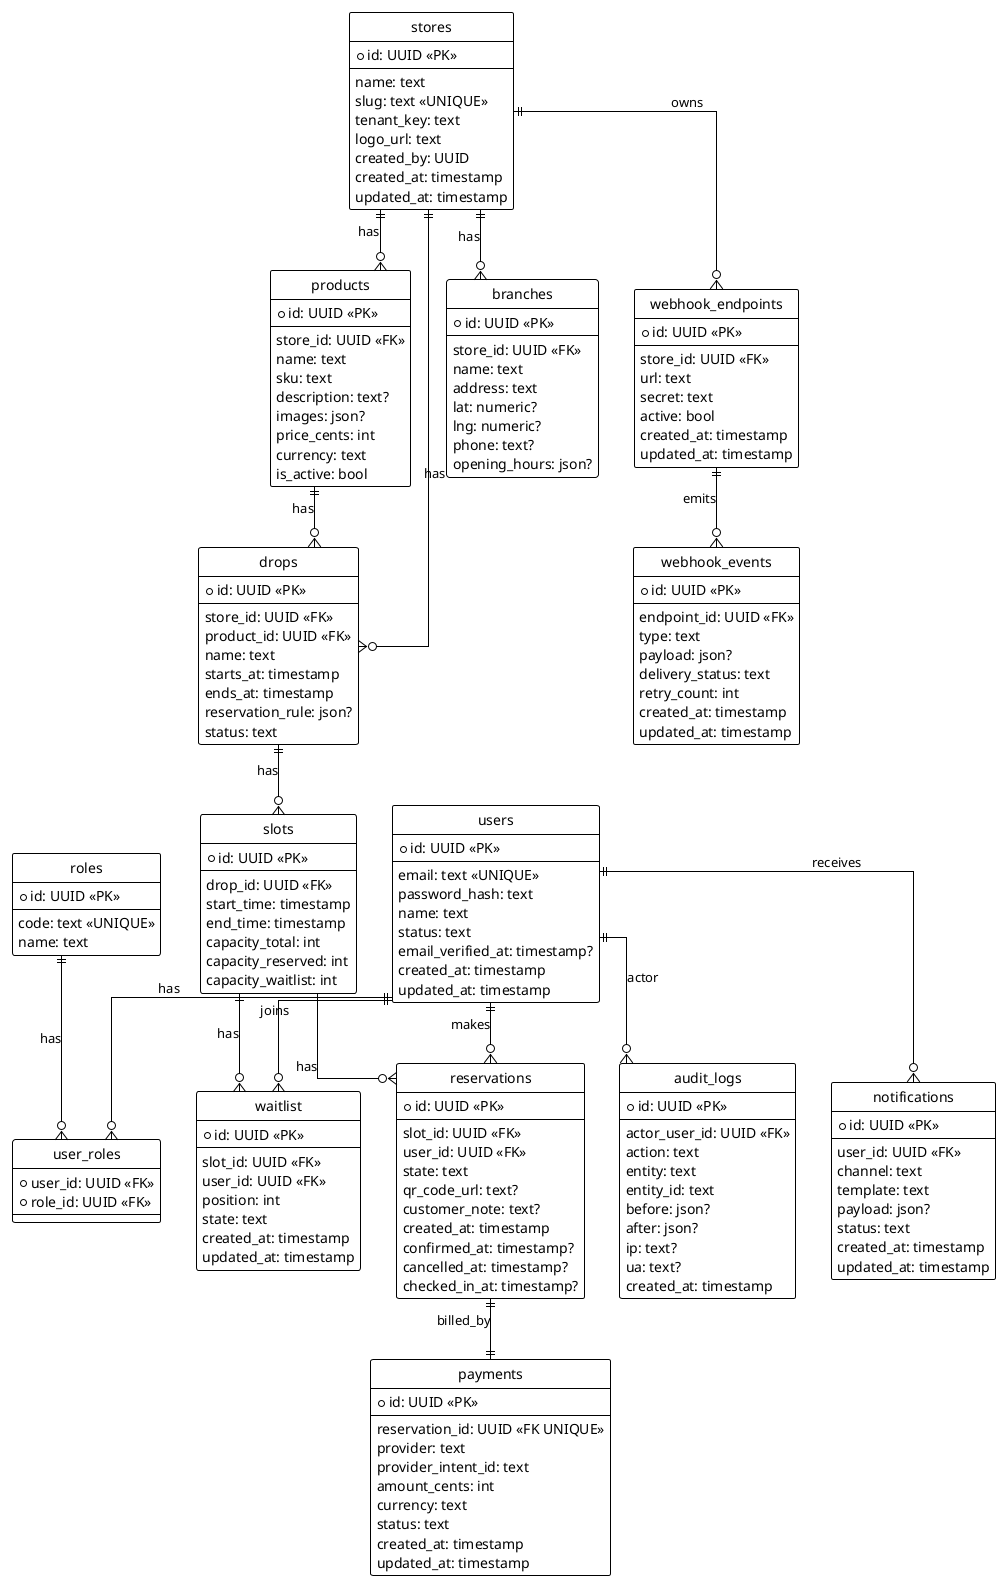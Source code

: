 @startuml
!theme plain
hide circle
skinparam linetype ortho

entity users {
  *id: UUID <<PK>>
  --
  email: text <<UNIQUE>>
  password_hash: text
  name: text
  status: text
  email_verified_at: timestamp?
  created_at: timestamp
  updated_at: timestamp
}

entity roles {
  *id: UUID <<PK>>
  --
  code: text <<UNIQUE>>
  name: text
}

entity user_roles {
  *user_id: UUID <<FK>>
  *role_id: UUID <<FK>>
}

entity stores {
  *id: UUID <<PK>>
  --
  name: text
  slug: text <<UNIQUE>>
  tenant_key: text
  logo_url: text
  created_by: UUID
  created_at: timestamp
  updated_at: timestamp
}

entity branches {
  *id: UUID <<PK>>
  --
  store_id: UUID <<FK>>
  name: text
  address: text
  lat: numeric?
  lng: numeric?
  phone: text?
  opening_hours: json?
}

entity products {
  *id: UUID <<PK>>
  --
  store_id: UUID <<FK>>
  name: text
  sku: text
  description: text?
  images: json?
  price_cents: int
  currency: text
  is_active: bool
}

entity drops {
  *id: UUID <<PK>>
  --
  store_id: UUID <<FK>>
  product_id: UUID <<FK>>
  name: text
  starts_at: timestamp
  ends_at: timestamp
  reservation_rule: json?
  status: text
}

entity slots {
  *id: UUID <<PK>>
  --
  drop_id: UUID <<FK>>
  start_time: timestamp
  end_time: timestamp
  capacity_total: int
  capacity_reserved: int
  capacity_waitlist: int
}

entity reservations {
  *id: UUID <<PK>>
  --
  slot_id: UUID <<FK>>
  user_id: UUID <<FK>>
  state: text
  qr_code_url: text?
  customer_note: text?
  created_at: timestamp
  confirmed_at: timestamp?
  cancelled_at: timestamp?
  checked_in_at: timestamp?
}

entity waitlist {
  *id: UUID <<PK>>
  --
  slot_id: UUID <<FK>>
  user_id: UUID <<FK>>
  position: int
  state: text
  created_at: timestamp
  updated_at: timestamp
}

entity payments {
  *id: UUID <<PK>>
  --
  reservation_id: UUID <<FK UNIQUE>>
  provider: text
  provider_intent_id: text
  amount_cents: int
  currency: text
  status: text
  created_at: timestamp
  updated_at: timestamp
}

entity notifications {
  *id: UUID <<PK>>
  --
  user_id: UUID <<FK>>
  channel: text
  template: text
  payload: json?
  status: text
  created_at: timestamp
  updated_at: timestamp
}

entity webhook_endpoints {
  *id: UUID <<PK>>
  --
  store_id: UUID <<FK>>
  url: text
  secret: text
  active: bool
  created_at: timestamp
  updated_at: timestamp
}

entity webhook_events {
  *id: UUID <<PK>>
  --
  endpoint_id: UUID <<FK>>
  type: text
  payload: json?
  delivery_status: text
  retry_count: int
  created_at: timestamp
  updated_at: timestamp
}

entity audit_logs {
  *id: UUID <<PK>>
  --
  actor_user_id: UUID <<FK>>
  action: text
  entity: text
  entity_id: text
  before: json?
  after: json?
  ip: text?
  ua: text?
  created_at: timestamp
}

users ||--o{ user_roles : has
roles ||--o{ user_roles : has
stores ||--o{ branches : has
stores ||--o{ products : has
stores ||--o{ drops : has
products ||--o{ drops : has
drops ||--o{ slots : has
slots ||--o{ reservations : has
users ||--o{ reservations : makes
slots ||--o{ waitlist : has
users ||--o{ waitlist : joins
reservations ||--|| payments : billed_by
users ||--o{ notifications : receives
stores ||--o{ webhook_endpoints : owns
webhook_endpoints ||--o{ webhook_events : emits
users ||--o{ audit_logs : actor
@enduml
